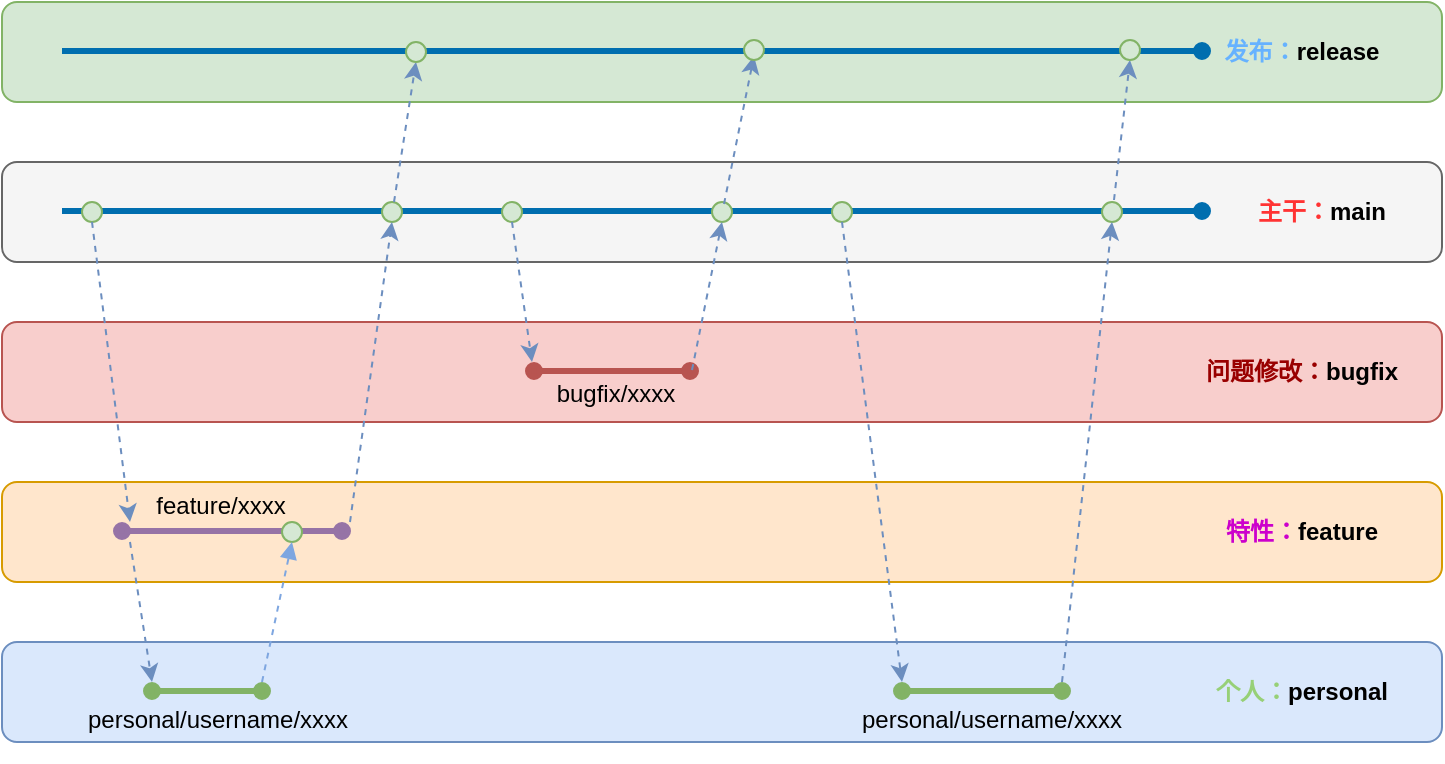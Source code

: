 <mxfile version="15.7.3" type="device"><diagram id="fc3aKzUzdwYHnXCqWCgO" name="Page-1"><mxGraphModel dx="941" dy="736" grid="1" gridSize="10" guides="1" tooltips="1" connect="1" arrows="1" fold="1" page="1" pageScale="1" pageWidth="850" pageHeight="1100" math="0" shadow="0"><root><mxCell id="0"/><mxCell id="1" parent="0"/><mxCell id="McxIYLxRcyPsXdZF9uuK-10" value="" style="group" parent="1" vertex="1" connectable="0"><mxGeometry x="80" y="160" width="720" height="50" as="geometry"/></mxCell><mxCell id="Z2z92tPwG-cqTUB9P7gj-2" value="" style="rounded=1;whiteSpace=wrap;html=1;fillColor=#f5f5f5;strokeColor=#666666;fontColor=#333333;" parent="McxIYLxRcyPsXdZF9uuK-10" vertex="1"><mxGeometry width="720" height="50" as="geometry"/></mxCell><mxCell id="Z2z92tPwG-cqTUB9P7gj-1" value="" style="endArrow=oval;html=1;rounded=0;fillColor=#1ba1e2;strokeColor=#006EAF;strokeWidth=3;endFill=1;" parent="McxIYLxRcyPsXdZF9uuK-10" edge="1"><mxGeometry width="50" height="50" relative="1" as="geometry"><mxPoint x="30" y="24.5" as="sourcePoint"/><mxPoint x="600" y="24.5" as="targetPoint"/></mxGeometry></mxCell><mxCell id="Z2z92tPwG-cqTUB9P7gj-4" value="&lt;font color=&quot;#ff3333&quot;&gt;主干：&lt;/font&gt;main" style="text;html=1;strokeColor=none;fillColor=none;align=center;verticalAlign=middle;whiteSpace=wrap;rounded=0;fontStyle=1" parent="McxIYLxRcyPsXdZF9uuK-10" vertex="1"><mxGeometry x="600" y="10" width="120" height="30" as="geometry"/></mxCell><mxCell id="McxIYLxRcyPsXdZF9uuK-4" value="" style="ellipse;whiteSpace=wrap;html=1;aspect=fixed;fillColor=#d5e8d4;strokeColor=#82b366;" parent="McxIYLxRcyPsXdZF9uuK-10" vertex="1"><mxGeometry x="415" y="20" width="10" height="10" as="geometry"/></mxCell><mxCell id="McxIYLxRcyPsXdZF9uuK-15" value="" style="ellipse;whiteSpace=wrap;html=1;aspect=fixed;fillColor=#d5e8d4;strokeColor=#82b366;" parent="McxIYLxRcyPsXdZF9uuK-10" vertex="1"><mxGeometry x="190" y="20" width="10" height="10" as="geometry"/></mxCell><mxCell id="McxIYLxRcyPsXdZF9uuK-16" value="" style="ellipse;whiteSpace=wrap;html=1;aspect=fixed;fillColor=#d5e8d4;strokeColor=#82b366;" parent="McxIYLxRcyPsXdZF9uuK-10" vertex="1"><mxGeometry x="40" y="20" width="10" height="10" as="geometry"/></mxCell><mxCell id="McxIYLxRcyPsXdZF9uuK-27" value="" style="ellipse;whiteSpace=wrap;html=1;aspect=fixed;fillColor=#d5e8d4;strokeColor=#82b366;" parent="McxIYLxRcyPsXdZF9uuK-10" vertex="1"><mxGeometry x="250" y="20" width="10" height="10" as="geometry"/></mxCell><mxCell id="McxIYLxRcyPsXdZF9uuK-28" value="" style="ellipse;whiteSpace=wrap;html=1;aspect=fixed;fillColor=#d5e8d4;strokeColor=#82b366;" parent="McxIYLxRcyPsXdZF9uuK-10" vertex="1"><mxGeometry x="355" y="20" width="10" height="10" as="geometry"/></mxCell><mxCell id="McxIYLxRcyPsXdZF9uuK-8" value="" style="group" parent="1" vertex="1" connectable="0"><mxGeometry x="80" y="240" width="720" height="50" as="geometry"/></mxCell><mxCell id="Z2z92tPwG-cqTUB9P7gj-18" value="" style="rounded=1;whiteSpace=wrap;html=1;fillColor=#f8cecc;strokeColor=#b85450;" parent="McxIYLxRcyPsXdZF9uuK-8" vertex="1"><mxGeometry width="720" height="50" as="geometry"/></mxCell><mxCell id="Z2z92tPwG-cqTUB9P7gj-19" value="" style="endArrow=oval;html=1;rounded=0;fillColor=#f8cecc;strokeColor=#b85450;strokeWidth=3;endFill=1;startArrow=oval;startFill=1;" parent="McxIYLxRcyPsXdZF9uuK-8" edge="1"><mxGeometry width="50" height="50" relative="1" as="geometry"><mxPoint x="266" y="24.5" as="sourcePoint"/><mxPoint x="344" y="24.5" as="targetPoint"/></mxGeometry></mxCell><mxCell id="Z2z92tPwG-cqTUB9P7gj-20" value="&lt;font color=&quot;#990000&quot;&gt;问题修改：&lt;/font&gt;bugfix" style="text;html=1;strokeColor=none;fillColor=none;align=center;verticalAlign=middle;whiteSpace=wrap;rounded=0;fontStyle=1" parent="McxIYLxRcyPsXdZF9uuK-8" vertex="1"><mxGeometry x="590" y="10" width="120" height="30" as="geometry"/></mxCell><mxCell id="Z2z92tPwG-cqTUB9P7gj-57" value="bugfix/xxxx" style="text;html=1;strokeColor=none;fillColor=none;align=center;verticalAlign=middle;whiteSpace=wrap;rounded=0;" parent="McxIYLxRcyPsXdZF9uuK-8" vertex="1"><mxGeometry x="277" y="21" width="60" height="30" as="geometry"/></mxCell><mxCell id="Z2z92tPwG-cqTUB9P7gj-29" value="" style="group;fontStyle=1;" parent="1" vertex="1" connectable="0"><mxGeometry x="80" y="80" width="720" height="50" as="geometry"/></mxCell><mxCell id="Z2z92tPwG-cqTUB9P7gj-15" value="" style="rounded=1;whiteSpace=wrap;html=1;fillColor=#d5e8d4;strokeColor=#82b366;" parent="Z2z92tPwG-cqTUB9P7gj-29" vertex="1"><mxGeometry width="720" height="50" as="geometry"/></mxCell><mxCell id="Z2z92tPwG-cqTUB9P7gj-17" value="&lt;font color=&quot;#66b2ff&quot;&gt;发布：&lt;/font&gt;release" style="text;html=1;strokeColor=none;fillColor=none;align=center;verticalAlign=middle;whiteSpace=wrap;rounded=0;fontStyle=1" parent="Z2z92tPwG-cqTUB9P7gj-29" vertex="1"><mxGeometry x="590" y="10" width="120" height="30" as="geometry"/></mxCell><mxCell id="McxIYLxRcyPsXdZF9uuK-39" value="" style="endArrow=oval;html=1;rounded=0;fillColor=#1ba1e2;strokeColor=#006EAF;strokeWidth=3;endFill=1;" parent="Z2z92tPwG-cqTUB9P7gj-29" edge="1"><mxGeometry width="50" height="50" relative="1" as="geometry"><mxPoint x="30" y="24.5" as="sourcePoint"/><mxPoint x="600" y="24.5" as="targetPoint"/></mxGeometry></mxCell><mxCell id="McxIYLxRcyPsXdZF9uuK-61" value="" style="endArrow=classic;html=1;rounded=0;strokeColor=#6c8ebf;strokeWidth=1;fillColor=#dae8fc;exitX=0.5;exitY=0;exitDx=0;exitDy=0;entryX=0.5;entryY=1;entryDx=0;entryDy=0;dashed=1;" parent="Z2z92tPwG-cqTUB9P7gj-29" target="McxIYLxRcyPsXdZF9uuK-62" edge="1"><mxGeometry width="50" height="50" relative="1" as="geometry"><mxPoint x="196" y="100" as="sourcePoint"/><mxPoint x="217" y="-50" as="targetPoint"/></mxGeometry></mxCell><mxCell id="McxIYLxRcyPsXdZF9uuK-11" value="" style="group" parent="1" vertex="1" connectable="0"><mxGeometry x="80" y="320" width="720" height="54" as="geometry"/></mxCell><mxCell id="Z2z92tPwG-cqTUB9P7gj-7" value="" style="rounded=1;whiteSpace=wrap;html=1;fillColor=#ffe6cc;strokeColor=#d79b00;" parent="McxIYLxRcyPsXdZF9uuK-11" vertex="1"><mxGeometry width="720" height="50" as="geometry"/></mxCell><mxCell id="Z2z92tPwG-cqTUB9P7gj-8" value="" style="endArrow=oval;html=1;rounded=0;fillColor=#e1d5e7;strokeColor=#9673a6;strokeWidth=3;endFill=1;startArrow=oval;startFill=1;" parent="McxIYLxRcyPsXdZF9uuK-11" edge="1"><mxGeometry width="50" height="50" relative="1" as="geometry"><mxPoint x="60" y="24.5" as="sourcePoint"/><mxPoint x="170" y="24.5" as="targetPoint"/></mxGeometry></mxCell><mxCell id="Z2z92tPwG-cqTUB9P7gj-9" value="&lt;font color=&quot;#cc00cc&quot;&gt;特性：&lt;/font&gt;feature" style="text;html=1;strokeColor=none;fillColor=none;align=center;verticalAlign=middle;whiteSpace=wrap;rounded=0;fontStyle=1" parent="McxIYLxRcyPsXdZF9uuK-11" vertex="1"><mxGeometry x="590" y="10" width="120" height="30" as="geometry"/></mxCell><mxCell id="McxIYLxRcyPsXdZF9uuK-56" value="" style="ellipse;whiteSpace=wrap;html=1;aspect=fixed;fillColor=#d5e8d4;strokeColor=#82b366;" parent="McxIYLxRcyPsXdZF9uuK-11" vertex="1"><mxGeometry x="140" y="20" width="10" height="10" as="geometry"/></mxCell><mxCell id="Z2z92tPwG-cqTUB9P7gj-53" value="feature/xxxx" style="text;html=1;strokeColor=none;fillColor=none;align=center;verticalAlign=middle;whiteSpace=wrap;rounded=0;" parent="McxIYLxRcyPsXdZF9uuK-11" vertex="1"><mxGeometry x="41" y="-3" width="137" height="30" as="geometry"/></mxCell><mxCell id="McxIYLxRcyPsXdZF9uuK-12" value="" style="group" parent="1" vertex="1" connectable="0"><mxGeometry x="80" y="400" width="720" height="60" as="geometry"/></mxCell><mxCell id="Z2z92tPwG-cqTUB9P7gj-12" value="" style="rounded=1;whiteSpace=wrap;html=1;fillColor=#dae8fc;strokeColor=#6c8ebf;" parent="McxIYLxRcyPsXdZF9uuK-12" vertex="1"><mxGeometry width="720" height="50" as="geometry"/></mxCell><mxCell id="Z2z92tPwG-cqTUB9P7gj-14" value="&lt;font color=&quot;#97d077&quot;&gt;个人：&lt;/font&gt;personal" style="text;html=1;strokeColor=none;fillColor=none;align=center;verticalAlign=middle;whiteSpace=wrap;rounded=0;fontStyle=1" parent="McxIYLxRcyPsXdZF9uuK-12" vertex="1"><mxGeometry x="590" y="10" width="120" height="30" as="geometry"/></mxCell><mxCell id="Z2z92tPwG-cqTUB9P7gj-23" value="" style="endArrow=oval;html=1;rounded=0;fillColor=#d5e8d4;strokeColor=#82b366;strokeWidth=3;startArrow=oval;endFill=1;startFill=1;" parent="McxIYLxRcyPsXdZF9uuK-12" edge="1"><mxGeometry width="50" height="50" relative="1" as="geometry"><mxPoint x="450" y="24.5" as="sourcePoint"/><mxPoint x="530" y="24.5" as="targetPoint"/><Array as="points"><mxPoint x="455" y="24.5"/></Array></mxGeometry></mxCell><mxCell id="McxIYLxRcyPsXdZF9uuK-3" value="" style="endArrow=none;html=1;rounded=0;fillColor=#d5e8d4;strokeColor=#82b366;strokeWidth=3;" parent="McxIYLxRcyPsXdZF9uuK-12" edge="1"><mxGeometry width="50" height="50" relative="1" as="geometry"><mxPoint x="420" y="24.5" as="sourcePoint"/><mxPoint x="420" y="25" as="targetPoint"/></mxGeometry></mxCell><mxCell id="Z2z92tPwG-cqTUB9P7gj-22" value="" style="endArrow=oval;html=1;rounded=0;fillColor=#d5e8d4;strokeColor=#82b366;strokeWidth=3;endFill=1;startArrow=oval;startFill=1;" parent="McxIYLxRcyPsXdZF9uuK-12" edge="1"><mxGeometry width="50" height="50" relative="1" as="geometry"><mxPoint x="75" y="24.5" as="sourcePoint"/><mxPoint x="130" y="24.5" as="targetPoint"/></mxGeometry></mxCell><mxCell id="Z2z92tPwG-cqTUB9P7gj-56" value="personal/username/xxxx" style="text;html=1;strokeColor=none;fillColor=none;align=center;verticalAlign=middle;whiteSpace=wrap;rounded=0;" parent="McxIYLxRcyPsXdZF9uuK-12" vertex="1"><mxGeometry x="465" y="24" width="60" height="30" as="geometry"/></mxCell><mxCell id="McxIYLxRcyPsXdZF9uuK-73" value="personal/username/xxxx" style="text;html=1;strokeColor=none;fillColor=none;align=center;verticalAlign=middle;whiteSpace=wrap;rounded=0;" parent="McxIYLxRcyPsXdZF9uuK-12" vertex="1"><mxGeometry x="78" y="24" width="60" height="30" as="geometry"/></mxCell><mxCell id="Z2z92tPwG-cqTUB9P7gj-42" value="" style="endArrow=classic;html=1;rounded=0;strokeColor=#6c8ebf;strokeWidth=1;fillColor=#dae8fc;exitX=0.5;exitY=1;exitDx=0;exitDy=0;entryX=0.5;entryY=0;entryDx=0;entryDy=0;dashed=1;" parent="1" source="McxIYLxRcyPsXdZF9uuK-16" edge="1"><mxGeometry width="50" height="50" relative="1" as="geometry"><mxPoint x="90" y="500" as="sourcePoint"/><mxPoint x="144" y="340" as="targetPoint"/></mxGeometry></mxCell><mxCell id="Z2z92tPwG-cqTUB9P7gj-46" value="" style="endArrow=classic;html=1;rounded=0;strokeColor=#6c8ebf;strokeWidth=1;fillColor=#dae8fc;exitX=0.5;exitY=0;exitDx=0;exitDy=0;entryX=0.5;entryY=1;entryDx=0;entryDy=0;dashed=1;" parent="1" target="McxIYLxRcyPsXdZF9uuK-15" edge="1"><mxGeometry width="50" height="50" relative="1" as="geometry"><mxPoint x="254" y="340" as="sourcePoint"/><mxPoint x="350" y="60" as="targetPoint"/></mxGeometry></mxCell><mxCell id="Z2z92tPwG-cqTUB9P7gj-49" value="" style="endArrow=classic;html=1;rounded=0;strokeColor=#6c8ebf;strokeWidth=1;fillColor=#dae8fc;exitX=0.5;exitY=1;exitDx=0;exitDy=0;entryX=0.5;entryY=0;entryDx=0;entryDy=0;dashed=1;" parent="1" source="McxIYLxRcyPsXdZF9uuK-27" edge="1"><mxGeometry width="50" height="50" relative="1" as="geometry"><mxPoint x="340" y="610" as="sourcePoint"/><mxPoint x="345" y="260" as="targetPoint"/></mxGeometry></mxCell><mxCell id="McxIYLxRcyPsXdZF9uuK-31" value="" style="endArrow=classic;html=1;rounded=0;strokeColor=#6c8ebf;strokeWidth=1;fillColor=#dae8fc;dashed=1;entryX=0.5;entryY=1;entryDx=0;entryDy=0;" parent="1" target="McxIYLxRcyPsXdZF9uuK-28" edge="1"><mxGeometry width="50" height="50" relative="1" as="geometry"><mxPoint x="425" y="264" as="sourcePoint"/><mxPoint x="475" y="54" as="targetPoint"/></mxGeometry></mxCell><mxCell id="McxIYLxRcyPsXdZF9uuK-43" value="" style="endArrow=classic;html=1;rounded=0;strokeColor=#6c8ebf;strokeWidth=1;fillColor=#dae8fc;exitX=0.5;exitY=1;exitDx=0;exitDy=0;dashed=1;" parent="1" source="McxIYLxRcyPsXdZF9uuK-4" edge="1"><mxGeometry width="50" height="50" relative="1" as="geometry"><mxPoint x="345" y="200" as="sourcePoint"/><mxPoint x="530" y="420" as="targetPoint"/></mxGeometry></mxCell><mxCell id="McxIYLxRcyPsXdZF9uuK-44" value="" style="ellipse;whiteSpace=wrap;html=1;aspect=fixed;fillColor=#d5e8d4;strokeColor=#82b366;" parent="1" vertex="1"><mxGeometry x="630" y="180" width="10" height="10" as="geometry"/></mxCell><mxCell id="McxIYLxRcyPsXdZF9uuK-49" value="" style="endArrow=classic;html=1;rounded=0;strokeColor=#6c8ebf;strokeWidth=1;fillColor=#dae8fc;entryX=0.5;entryY=1;entryDx=0;entryDy=0;dashed=1;" parent="1" target="McxIYLxRcyPsXdZF9uuK-44" edge="1"><mxGeometry width="50" height="50" relative="1" as="geometry"><mxPoint x="610" y="420" as="sourcePoint"/><mxPoint x="535" y="430" as="targetPoint"/></mxGeometry></mxCell><mxCell id="McxIYLxRcyPsXdZF9uuK-54" value="" style="endArrow=classic;html=1;rounded=0;strokeColor=#6c8ebf;strokeWidth=1;fillColor=#dae8fc;exitX=0.5;exitY=1;exitDx=0;exitDy=0;entryX=0.5;entryY=0;entryDx=0;entryDy=0;dashed=1;" parent="1" edge="1"><mxGeometry width="50" height="50" relative="1" as="geometry"><mxPoint x="144" y="350" as="sourcePoint"/><mxPoint x="155" y="420" as="targetPoint"/></mxGeometry></mxCell><mxCell id="McxIYLxRcyPsXdZF9uuK-50" value="" style="rounded=0;orthogonalLoop=1;jettySize=auto;html=1;dashed=1;endArrow=block;endFill=1;strokeColor=#7EA6E0;" parent="1" edge="1"><mxGeometry relative="1" as="geometry"><mxPoint x="210" y="420" as="sourcePoint"/><mxPoint x="225" y="350" as="targetPoint"/></mxGeometry></mxCell><mxCell id="McxIYLxRcyPsXdZF9uuK-62" value="" style="ellipse;whiteSpace=wrap;html=1;aspect=fixed;fillColor=#d5e8d4;strokeColor=#82b366;" parent="1" vertex="1"><mxGeometry x="282" y="100" width="10" height="10" as="geometry"/></mxCell><mxCell id="McxIYLxRcyPsXdZF9uuK-67" value="" style="endArrow=classic;html=1;rounded=0;strokeColor=#6c8ebf;strokeWidth=1;fillColor=#dae8fc;dashed=1;entryX=0.5;entryY=1;entryDx=0;entryDy=0;" parent="1" edge="1"><mxGeometry width="50" height="50" relative="1" as="geometry"><mxPoint x="441" y="181" as="sourcePoint"/><mxPoint x="456" y="107" as="targetPoint"/></mxGeometry></mxCell><mxCell id="McxIYLxRcyPsXdZF9uuK-68" value="" style="ellipse;whiteSpace=wrap;html=1;aspect=fixed;fillColor=#d5e8d4;strokeColor=#82b366;" parent="1" vertex="1"><mxGeometry x="451" y="99" width="10" height="10" as="geometry"/></mxCell><mxCell id="McxIYLxRcyPsXdZF9uuK-71" value="" style="endArrow=classic;html=1;rounded=0;strokeColor=#6c8ebf;strokeWidth=1;fillColor=#dae8fc;entryX=0.5;entryY=1;entryDx=0;entryDy=0;dashed=1;" parent="1" target="McxIYLxRcyPsXdZF9uuK-72" edge="1"><mxGeometry width="50" height="50" relative="1" as="geometry"><mxPoint x="636" y="179" as="sourcePoint"/><mxPoint x="661" y="-51" as="targetPoint"/></mxGeometry></mxCell><mxCell id="McxIYLxRcyPsXdZF9uuK-72" value="" style="ellipse;whiteSpace=wrap;html=1;aspect=fixed;fillColor=#d5e8d4;strokeColor=#82b366;" parent="1" vertex="1"><mxGeometry x="639" y="99" width="10" height="10" as="geometry"/></mxCell></root></mxGraphModel></diagram></mxfile>